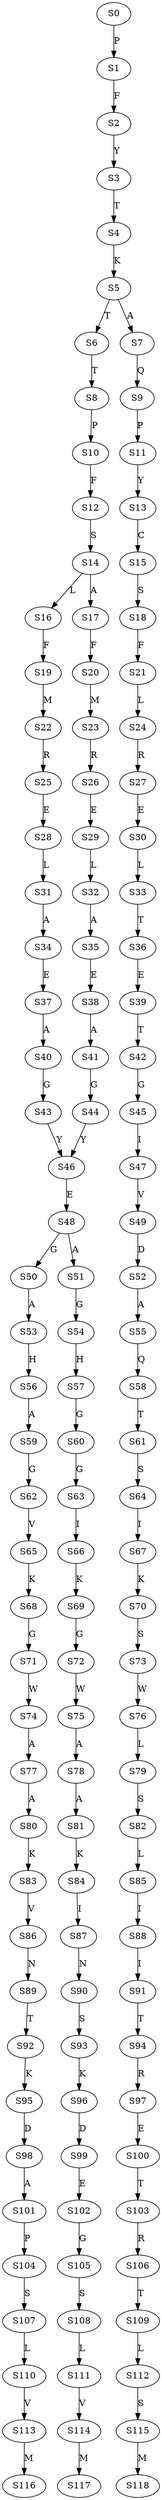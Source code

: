 strict digraph  {
	S0 -> S1 [ label = P ];
	S1 -> S2 [ label = F ];
	S2 -> S3 [ label = Y ];
	S3 -> S4 [ label = T ];
	S4 -> S5 [ label = K ];
	S5 -> S6 [ label = T ];
	S5 -> S7 [ label = A ];
	S6 -> S8 [ label = T ];
	S7 -> S9 [ label = Q ];
	S8 -> S10 [ label = P ];
	S9 -> S11 [ label = P ];
	S10 -> S12 [ label = F ];
	S11 -> S13 [ label = Y ];
	S12 -> S14 [ label = S ];
	S13 -> S15 [ label = C ];
	S14 -> S16 [ label = L ];
	S14 -> S17 [ label = A ];
	S15 -> S18 [ label = S ];
	S16 -> S19 [ label = F ];
	S17 -> S20 [ label = F ];
	S18 -> S21 [ label = F ];
	S19 -> S22 [ label = M ];
	S20 -> S23 [ label = M ];
	S21 -> S24 [ label = L ];
	S22 -> S25 [ label = R ];
	S23 -> S26 [ label = R ];
	S24 -> S27 [ label = R ];
	S25 -> S28 [ label = E ];
	S26 -> S29 [ label = E ];
	S27 -> S30 [ label = E ];
	S28 -> S31 [ label = L ];
	S29 -> S32 [ label = L ];
	S30 -> S33 [ label = L ];
	S31 -> S34 [ label = A ];
	S32 -> S35 [ label = A ];
	S33 -> S36 [ label = T ];
	S34 -> S37 [ label = E ];
	S35 -> S38 [ label = E ];
	S36 -> S39 [ label = E ];
	S37 -> S40 [ label = A ];
	S38 -> S41 [ label = A ];
	S39 -> S42 [ label = T ];
	S40 -> S43 [ label = G ];
	S41 -> S44 [ label = G ];
	S42 -> S45 [ label = G ];
	S43 -> S46 [ label = Y ];
	S44 -> S46 [ label = Y ];
	S45 -> S47 [ label = I ];
	S46 -> S48 [ label = E ];
	S47 -> S49 [ label = V ];
	S48 -> S50 [ label = G ];
	S48 -> S51 [ label = A ];
	S49 -> S52 [ label = D ];
	S50 -> S53 [ label = A ];
	S51 -> S54 [ label = G ];
	S52 -> S55 [ label = A ];
	S53 -> S56 [ label = H ];
	S54 -> S57 [ label = H ];
	S55 -> S58 [ label = Q ];
	S56 -> S59 [ label = A ];
	S57 -> S60 [ label = G ];
	S58 -> S61 [ label = T ];
	S59 -> S62 [ label = G ];
	S60 -> S63 [ label = G ];
	S61 -> S64 [ label = S ];
	S62 -> S65 [ label = V ];
	S63 -> S66 [ label = I ];
	S64 -> S67 [ label = I ];
	S65 -> S68 [ label = K ];
	S66 -> S69 [ label = K ];
	S67 -> S70 [ label = K ];
	S68 -> S71 [ label = G ];
	S69 -> S72 [ label = G ];
	S70 -> S73 [ label = S ];
	S71 -> S74 [ label = W ];
	S72 -> S75 [ label = W ];
	S73 -> S76 [ label = W ];
	S74 -> S77 [ label = A ];
	S75 -> S78 [ label = A ];
	S76 -> S79 [ label = L ];
	S77 -> S80 [ label = A ];
	S78 -> S81 [ label = A ];
	S79 -> S82 [ label = S ];
	S80 -> S83 [ label = K ];
	S81 -> S84 [ label = K ];
	S82 -> S85 [ label = L ];
	S83 -> S86 [ label = V ];
	S84 -> S87 [ label = I ];
	S85 -> S88 [ label = I ];
	S86 -> S89 [ label = N ];
	S87 -> S90 [ label = N ];
	S88 -> S91 [ label = I ];
	S89 -> S92 [ label = T ];
	S90 -> S93 [ label = S ];
	S91 -> S94 [ label = T ];
	S92 -> S95 [ label = K ];
	S93 -> S96 [ label = K ];
	S94 -> S97 [ label = R ];
	S95 -> S98 [ label = D ];
	S96 -> S99 [ label = D ];
	S97 -> S100 [ label = E ];
	S98 -> S101 [ label = A ];
	S99 -> S102 [ label = E ];
	S100 -> S103 [ label = T ];
	S101 -> S104 [ label = P ];
	S102 -> S105 [ label = G ];
	S103 -> S106 [ label = R ];
	S104 -> S107 [ label = S ];
	S105 -> S108 [ label = S ];
	S106 -> S109 [ label = T ];
	S107 -> S110 [ label = L ];
	S108 -> S111 [ label = L ];
	S109 -> S112 [ label = L ];
	S110 -> S113 [ label = V ];
	S111 -> S114 [ label = V ];
	S112 -> S115 [ label = S ];
	S113 -> S116 [ label = M ];
	S114 -> S117 [ label = M ];
	S115 -> S118 [ label = M ];
}
